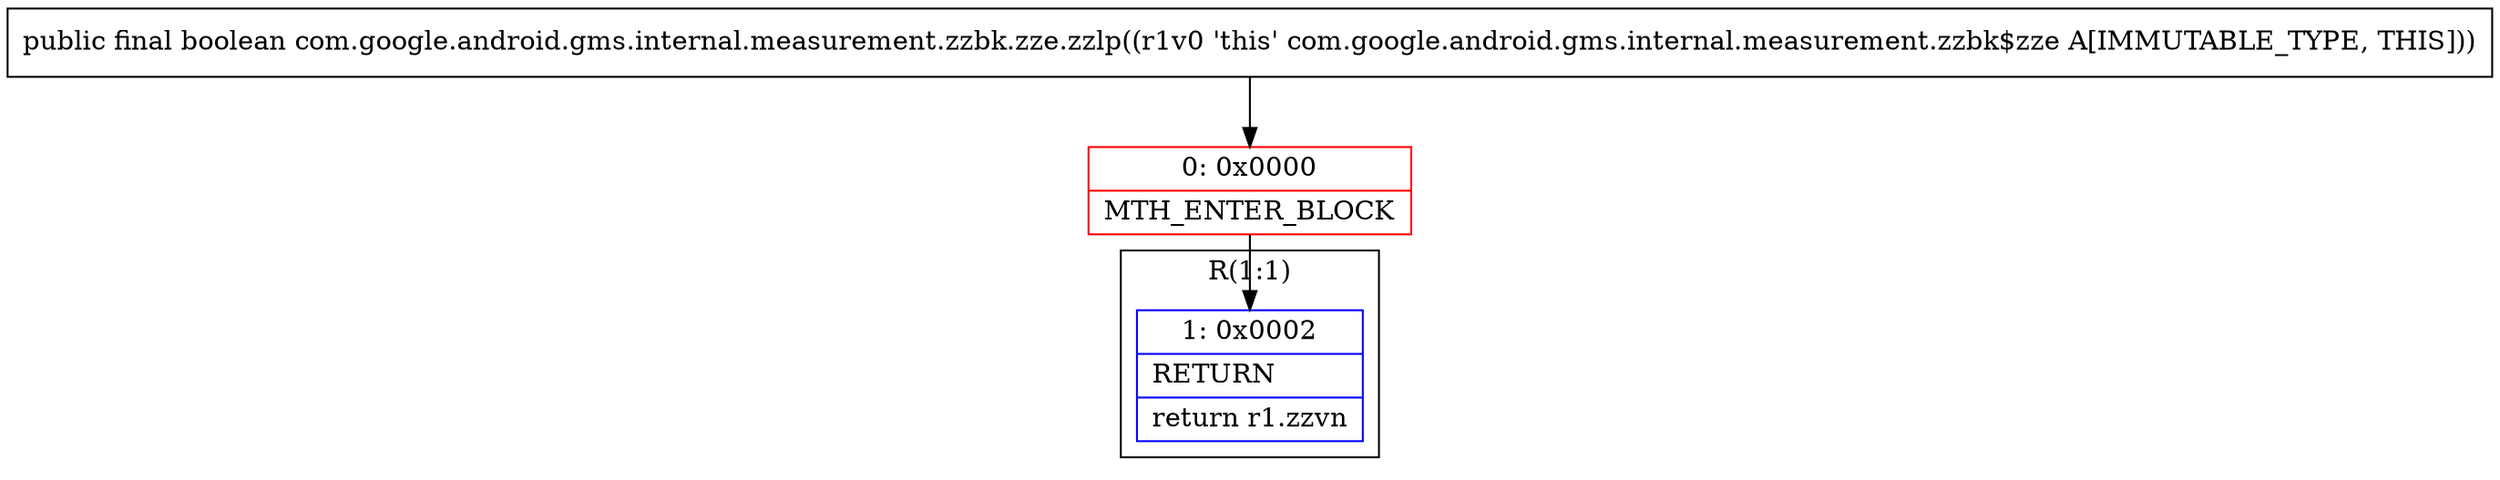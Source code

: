 digraph "CFG forcom.google.android.gms.internal.measurement.zzbk.zze.zzlp()Z" {
subgraph cluster_Region_1082210906 {
label = "R(1:1)";
node [shape=record,color=blue];
Node_1 [shape=record,label="{1\:\ 0x0002|RETURN\l|return r1.zzvn\l}"];
}
Node_0 [shape=record,color=red,label="{0\:\ 0x0000|MTH_ENTER_BLOCK\l}"];
MethodNode[shape=record,label="{public final boolean com.google.android.gms.internal.measurement.zzbk.zze.zzlp((r1v0 'this' com.google.android.gms.internal.measurement.zzbk$zze A[IMMUTABLE_TYPE, THIS])) }"];
MethodNode -> Node_0;
Node_0 -> Node_1;
}


